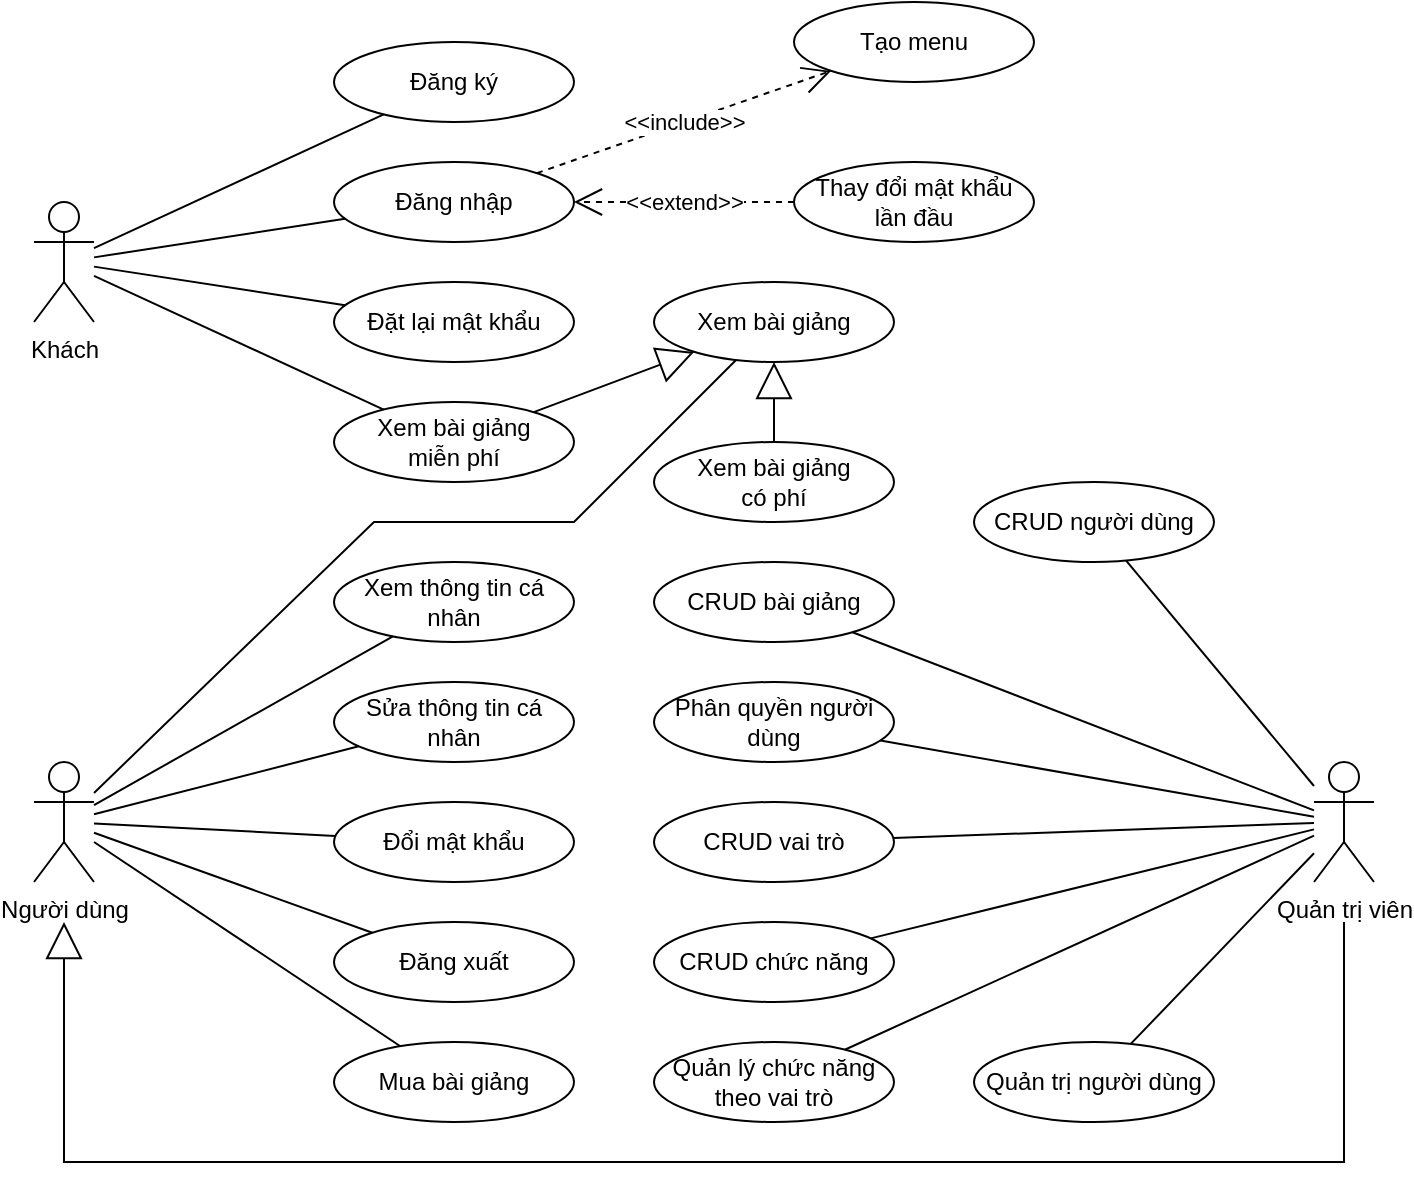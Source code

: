 <mxfile version="20.5.1" type="github" pages="2">
  <diagram id="xJYHhihHLI7nIDoQ8o4D" name="Page-1">
    <mxGraphModel dx="976" dy="587" grid="1" gridSize="10" guides="1" tooltips="1" connect="1" arrows="1" fold="1" page="1" pageScale="1" pageWidth="850" pageHeight="1100" math="0" shadow="0">
      <root>
        <mxCell id="0" />
        <mxCell id="1" parent="0" />
        <mxCell id="fvR2mFeVh4_XormhRoS0-1" value="Khách" style="shape=umlActor;verticalLabelPosition=bottom;verticalAlign=top;html=1;outlineConnect=0;" vertex="1" parent="1">
          <mxGeometry x="90" y="180" width="30" height="60" as="geometry" />
        </mxCell>
        <mxCell id="fvR2mFeVh4_XormhRoS0-2" value="Người dùng" style="shape=umlActor;verticalLabelPosition=bottom;verticalAlign=top;html=1;outlineConnect=0;" vertex="1" parent="1">
          <mxGeometry x="90" y="460" width="30" height="60" as="geometry" />
        </mxCell>
        <mxCell id="fvR2mFeVh4_XormhRoS0-3" value="Quản trị viên" style="shape=umlActor;verticalLabelPosition=bottom;verticalAlign=top;html=1;outlineConnect=0;" vertex="1" parent="1">
          <mxGeometry x="730" y="460" width="30" height="60" as="geometry" />
        </mxCell>
        <mxCell id="fvR2mFeVh4_XormhRoS0-6" value="Đăng ký" style="ellipse;whiteSpace=wrap;html=1;" vertex="1" parent="1">
          <mxGeometry x="240" y="100" width="120" height="40" as="geometry" />
        </mxCell>
        <mxCell id="fvR2mFeVh4_XormhRoS0-7" value="Đăng nhập" style="ellipse;whiteSpace=wrap;html=1;" vertex="1" parent="1">
          <mxGeometry x="240" y="160" width="120" height="40" as="geometry" />
        </mxCell>
        <mxCell id="fvR2mFeVh4_XormhRoS0-8" value="Thay đổi mật khẩu lần đầu" style="ellipse;whiteSpace=wrap;html=1;" vertex="1" parent="1">
          <mxGeometry x="470" y="160" width="120" height="40" as="geometry" />
        </mxCell>
        <mxCell id="fvR2mFeVh4_XormhRoS0-10" value="Tạo menu" style="ellipse;whiteSpace=wrap;html=1;" vertex="1" parent="1">
          <mxGeometry x="470" y="80" width="120" height="40" as="geometry" />
        </mxCell>
        <mxCell id="fvR2mFeVh4_XormhRoS0-13" value="&amp;lt;&amp;lt;include&amp;gt;&amp;gt;" style="endArrow=open;endSize=12;dashed=1;html=1;rounded=0;" edge="1" parent="1" source="fvR2mFeVh4_XormhRoS0-7" target="fvR2mFeVh4_XormhRoS0-10">
          <mxGeometry width="160" relative="1" as="geometry">
            <mxPoint x="360" y="100" as="sourcePoint" />
            <mxPoint x="520" y="59.5" as="targetPoint" />
          </mxGeometry>
        </mxCell>
        <mxCell id="fvR2mFeVh4_XormhRoS0-14" value="&amp;lt;&amp;lt;extend&amp;gt;&amp;gt;" style="endArrow=open;endSize=12;dashed=1;html=1;rounded=0;" edge="1" parent="1" source="fvR2mFeVh4_XormhRoS0-8" target="fvR2mFeVh4_XormhRoS0-7">
          <mxGeometry width="160" relative="1" as="geometry">
            <mxPoint x="390" y="120" as="sourcePoint" />
            <mxPoint x="550" y="120" as="targetPoint" />
          </mxGeometry>
        </mxCell>
        <mxCell id="fvR2mFeVh4_XormhRoS0-15" value="Đặt lại mật khẩu" style="ellipse;whiteSpace=wrap;html=1;" vertex="1" parent="1">
          <mxGeometry x="240" y="220" width="120" height="40" as="geometry" />
        </mxCell>
        <mxCell id="fvR2mFeVh4_XormhRoS0-16" value="" style="endArrow=none;html=1;rounded=0;" edge="1" parent="1" source="fvR2mFeVh4_XormhRoS0-1" target="fvR2mFeVh4_XormhRoS0-6">
          <mxGeometry width="50" height="50" relative="1" as="geometry">
            <mxPoint x="440" y="350" as="sourcePoint" />
            <mxPoint x="490" y="300" as="targetPoint" />
          </mxGeometry>
        </mxCell>
        <mxCell id="fvR2mFeVh4_XormhRoS0-17" value="" style="endArrow=none;html=1;rounded=0;" edge="1" parent="1" source="fvR2mFeVh4_XormhRoS0-1" target="fvR2mFeVh4_XormhRoS0-7">
          <mxGeometry width="50" height="50" relative="1" as="geometry">
            <mxPoint x="180" y="330" as="sourcePoint" />
            <mxPoint x="230" y="280" as="targetPoint" />
          </mxGeometry>
        </mxCell>
        <mxCell id="fvR2mFeVh4_XormhRoS0-18" value="" style="endArrow=none;html=1;rounded=0;" edge="1" parent="1" source="fvR2mFeVh4_XormhRoS0-1" target="fvR2mFeVh4_XormhRoS0-15">
          <mxGeometry width="50" height="50" relative="1" as="geometry">
            <mxPoint x="170" y="260" as="sourcePoint" />
            <mxPoint x="220" y="210" as="targetPoint" />
          </mxGeometry>
        </mxCell>
        <mxCell id="fvR2mFeVh4_XormhRoS0-19" value="Xem bài giảng" style="ellipse;whiteSpace=wrap;html=1;" vertex="1" parent="1">
          <mxGeometry x="400" y="220" width="120" height="40" as="geometry" />
        </mxCell>
        <mxCell id="fvR2mFeVh4_XormhRoS0-20" value="Xem bài giảng&lt;br&gt;miễn phí" style="ellipse;whiteSpace=wrap;html=1;" vertex="1" parent="1">
          <mxGeometry x="240" y="280" width="120" height="40" as="geometry" />
        </mxCell>
        <mxCell id="fvR2mFeVh4_XormhRoS0-21" value="Xem bài giảng&lt;br&gt;có phí" style="ellipse;whiteSpace=wrap;html=1;" vertex="1" parent="1">
          <mxGeometry x="400" y="300" width="120" height="40" as="geometry" />
        </mxCell>
        <mxCell id="fvR2mFeVh4_XormhRoS0-22" value="" style="endArrow=block;endSize=16;endFill=0;html=1;rounded=0;" edge="1" parent="1" source="fvR2mFeVh4_XormhRoS0-20" target="fvR2mFeVh4_XormhRoS0-19">
          <mxGeometry width="160" relative="1" as="geometry">
            <mxPoint x="390" y="310" as="sourcePoint" />
            <mxPoint x="550" y="310" as="targetPoint" />
          </mxGeometry>
        </mxCell>
        <mxCell id="fvR2mFeVh4_XormhRoS0-24" value="" style="endArrow=block;endSize=16;endFill=0;html=1;rounded=0;" edge="1" parent="1" source="fvR2mFeVh4_XormhRoS0-21" target="fvR2mFeVh4_XormhRoS0-19">
          <mxGeometry width="160" relative="1" as="geometry">
            <mxPoint x="310" y="370" as="sourcePoint" />
            <mxPoint x="310" y="330" as="targetPoint" />
          </mxGeometry>
        </mxCell>
        <mxCell id="fvR2mFeVh4_XormhRoS0-25" value="" style="endArrow=none;html=1;rounded=0;" edge="1" parent="1" source="fvR2mFeVh4_XormhRoS0-20" target="fvR2mFeVh4_XormhRoS0-1">
          <mxGeometry width="50" height="50" relative="1" as="geometry">
            <mxPoint x="440" y="330" as="sourcePoint" />
            <mxPoint x="140" y="120" as="targetPoint" />
          </mxGeometry>
        </mxCell>
        <mxCell id="fvR2mFeVh4_XormhRoS0-27" value="" style="endArrow=none;html=1;rounded=0;" edge="1" parent="1" source="fvR2mFeVh4_XormhRoS0-2" target="fvR2mFeVh4_XormhRoS0-19">
          <mxGeometry width="50" height="50" relative="1" as="geometry">
            <mxPoint x="240" y="510" as="sourcePoint" />
            <mxPoint x="290" y="460" as="targetPoint" />
            <Array as="points">
              <mxPoint x="260" y="340" />
              <mxPoint x="360" y="340" />
            </Array>
          </mxGeometry>
        </mxCell>
        <mxCell id="fvR2mFeVh4_XormhRoS0-28" value="Xem thông tin cá nhân" style="ellipse;whiteSpace=wrap;html=1;" vertex="1" parent="1">
          <mxGeometry x="240" y="360" width="120" height="40" as="geometry" />
        </mxCell>
        <mxCell id="fvR2mFeVh4_XormhRoS0-29" value="Sửa thông tin cá nhân" style="ellipse;whiteSpace=wrap;html=1;" vertex="1" parent="1">
          <mxGeometry x="240" y="420" width="120" height="40" as="geometry" />
        </mxCell>
        <mxCell id="fvR2mFeVh4_XormhRoS0-30" value="Đổi mật khẩu" style="ellipse;whiteSpace=wrap;html=1;" vertex="1" parent="1">
          <mxGeometry x="240" y="480" width="120" height="40" as="geometry" />
        </mxCell>
        <mxCell id="fvR2mFeVh4_XormhRoS0-31" value="Đăng xuất" style="ellipse;whiteSpace=wrap;html=1;" vertex="1" parent="1">
          <mxGeometry x="240" y="540" width="120" height="40" as="geometry" />
        </mxCell>
        <mxCell id="fvR2mFeVh4_XormhRoS0-32" value="" style="endArrow=none;html=1;rounded=0;" edge="1" parent="1" source="fvR2mFeVh4_XormhRoS0-28" target="fvR2mFeVh4_XormhRoS0-2">
          <mxGeometry width="50" height="50" relative="1" as="geometry">
            <mxPoint x="90" y="510" as="sourcePoint" />
            <mxPoint x="140" y="460" as="targetPoint" />
          </mxGeometry>
        </mxCell>
        <mxCell id="fvR2mFeVh4_XormhRoS0-33" value="" style="endArrow=none;html=1;rounded=0;" edge="1" parent="1" source="fvR2mFeVh4_XormhRoS0-29" target="fvR2mFeVh4_XormhRoS0-2">
          <mxGeometry width="50" height="50" relative="1" as="geometry">
            <mxPoint x="110" y="520" as="sourcePoint" />
            <mxPoint x="160" y="470" as="targetPoint" />
          </mxGeometry>
        </mxCell>
        <mxCell id="fvR2mFeVh4_XormhRoS0-34" value="" style="endArrow=none;html=1;rounded=0;" edge="1" parent="1" source="fvR2mFeVh4_XormhRoS0-2" target="fvR2mFeVh4_XormhRoS0-30">
          <mxGeometry width="50" height="50" relative="1" as="geometry">
            <mxPoint x="440" y="420" as="sourcePoint" />
            <mxPoint x="490" y="370" as="targetPoint" />
          </mxGeometry>
        </mxCell>
        <mxCell id="fvR2mFeVh4_XormhRoS0-35" value="" style="endArrow=none;html=1;rounded=0;" edge="1" parent="1" source="fvR2mFeVh4_XormhRoS0-2" target="fvR2mFeVh4_XormhRoS0-31">
          <mxGeometry width="50" height="50" relative="1" as="geometry">
            <mxPoint x="440" y="420" as="sourcePoint" />
            <mxPoint x="490" y="370" as="targetPoint" />
          </mxGeometry>
        </mxCell>
        <mxCell id="fvR2mFeVh4_XormhRoS0-36" value="Mua bài giảng" style="ellipse;whiteSpace=wrap;html=1;" vertex="1" parent="1">
          <mxGeometry x="240" y="600" width="120" height="40" as="geometry" />
        </mxCell>
        <mxCell id="fvR2mFeVh4_XormhRoS0-37" value="" style="endArrow=none;html=1;rounded=0;" edge="1" parent="1" source="fvR2mFeVh4_XormhRoS0-2" target="fvR2mFeVh4_XormhRoS0-36">
          <mxGeometry width="50" height="50" relative="1" as="geometry">
            <mxPoint x="440" y="420" as="sourcePoint" />
            <mxPoint x="490" y="370" as="targetPoint" />
          </mxGeometry>
        </mxCell>
        <mxCell id="fvR2mFeVh4_XormhRoS0-38" value="CRUD người dùng" style="ellipse;whiteSpace=wrap;html=1;" vertex="1" parent="1">
          <mxGeometry x="560" y="320" width="120" height="40" as="geometry" />
        </mxCell>
        <mxCell id="fvR2mFeVh4_XormhRoS0-39" value="CRUD bài giảng" style="ellipse;whiteSpace=wrap;html=1;" vertex="1" parent="1">
          <mxGeometry x="400" y="360" width="120" height="40" as="geometry" />
        </mxCell>
        <mxCell id="fvR2mFeVh4_XormhRoS0-40" value="Phân quyền người dùng" style="ellipse;whiteSpace=wrap;html=1;" vertex="1" parent="1">
          <mxGeometry x="400" y="420" width="120" height="40" as="geometry" />
        </mxCell>
        <mxCell id="fvR2mFeVh4_XormhRoS0-41" value="CRUD vai trò" style="ellipse;whiteSpace=wrap;html=1;" vertex="1" parent="1">
          <mxGeometry x="400" y="480" width="120" height="40" as="geometry" />
        </mxCell>
        <mxCell id="fvR2mFeVh4_XormhRoS0-42" value="CRUD chức năng" style="ellipse;whiteSpace=wrap;html=1;" vertex="1" parent="1">
          <mxGeometry x="400" y="540" width="120" height="40" as="geometry" />
        </mxCell>
        <mxCell id="fvR2mFeVh4_XormhRoS0-43" value="Quản lý chức năng theo vai trò" style="ellipse;whiteSpace=wrap;html=1;" vertex="1" parent="1">
          <mxGeometry x="400" y="600" width="120" height="40" as="geometry" />
        </mxCell>
        <mxCell id="fvR2mFeVh4_XormhRoS0-44" value="Quản trị người dùng" style="ellipse;whiteSpace=wrap;html=1;" vertex="1" parent="1">
          <mxGeometry x="560" y="600" width="120" height="40" as="geometry" />
        </mxCell>
        <mxCell id="fvR2mFeVh4_XormhRoS0-45" value="" style="endArrow=none;html=1;rounded=0;" edge="1" parent="1" source="fvR2mFeVh4_XormhRoS0-42" target="fvR2mFeVh4_XormhRoS0-3">
          <mxGeometry width="50" height="50" relative="1" as="geometry">
            <mxPoint x="440" y="400" as="sourcePoint" />
            <mxPoint x="490" y="350" as="targetPoint" />
          </mxGeometry>
        </mxCell>
        <mxCell id="fvR2mFeVh4_XormhRoS0-46" value="" style="endArrow=none;html=1;rounded=0;" edge="1" parent="1" source="fvR2mFeVh4_XormhRoS0-41" target="fvR2mFeVh4_XormhRoS0-3">
          <mxGeometry width="50" height="50" relative="1" as="geometry">
            <mxPoint x="440" y="400" as="sourcePoint" />
            <mxPoint x="490" y="350" as="targetPoint" />
          </mxGeometry>
        </mxCell>
        <mxCell id="fvR2mFeVh4_XormhRoS0-47" value="" style="endArrow=none;html=1;rounded=0;" edge="1" parent="1" source="fvR2mFeVh4_XormhRoS0-40" target="fvR2mFeVh4_XormhRoS0-3">
          <mxGeometry width="50" height="50" relative="1" as="geometry">
            <mxPoint x="440" y="400" as="sourcePoint" />
            <mxPoint x="490" y="350" as="targetPoint" />
          </mxGeometry>
        </mxCell>
        <mxCell id="fvR2mFeVh4_XormhRoS0-48" value="" style="endArrow=none;html=1;rounded=0;" edge="1" parent="1" source="fvR2mFeVh4_XormhRoS0-39" target="fvR2mFeVh4_XormhRoS0-3">
          <mxGeometry width="50" height="50" relative="1" as="geometry">
            <mxPoint x="440" y="400" as="sourcePoint" />
            <mxPoint x="490" y="350" as="targetPoint" />
          </mxGeometry>
        </mxCell>
        <mxCell id="fvR2mFeVh4_XormhRoS0-49" value="" style="endArrow=none;html=1;rounded=0;" edge="1" parent="1" source="fvR2mFeVh4_XormhRoS0-38" target="fvR2mFeVh4_XormhRoS0-3">
          <mxGeometry width="50" height="50" relative="1" as="geometry">
            <mxPoint x="440" y="400" as="sourcePoint" />
            <mxPoint x="490" y="350" as="targetPoint" />
          </mxGeometry>
        </mxCell>
        <mxCell id="fvR2mFeVh4_XormhRoS0-50" value="" style="endArrow=none;html=1;rounded=0;" edge="1" parent="1" source="fvR2mFeVh4_XormhRoS0-43" target="fvR2mFeVh4_XormhRoS0-3">
          <mxGeometry width="50" height="50" relative="1" as="geometry">
            <mxPoint x="440" y="400" as="sourcePoint" />
            <mxPoint x="490" y="350" as="targetPoint" />
          </mxGeometry>
        </mxCell>
        <mxCell id="fvR2mFeVh4_XormhRoS0-51" value="" style="endArrow=none;html=1;rounded=0;" edge="1" parent="1" source="fvR2mFeVh4_XormhRoS0-44" target="fvR2mFeVh4_XormhRoS0-3">
          <mxGeometry width="50" height="50" relative="1" as="geometry">
            <mxPoint x="440" y="400" as="sourcePoint" />
            <mxPoint x="490" y="350" as="targetPoint" />
          </mxGeometry>
        </mxCell>
        <mxCell id="fvR2mFeVh4_XormhRoS0-52" value="" style="endArrow=block;endSize=16;endFill=0;html=1;rounded=0;" edge="1" parent="1">
          <mxGeometry width="160" relative="1" as="geometry">
            <mxPoint x="745" y="540" as="sourcePoint" />
            <mxPoint x="105" y="540" as="targetPoint" />
            <Array as="points">
              <mxPoint x="745" y="660" />
              <mxPoint x="105" y="660" />
            </Array>
          </mxGeometry>
        </mxCell>
      </root>
    </mxGraphModel>
  </diagram>
  <diagram id="k-SjtLy5yDHI6ORb3rEg" name="Page-2">
    <mxGraphModel dx="976" dy="587" grid="1" gridSize="10" guides="1" tooltips="1" connect="1" arrows="1" fold="1" page="1" pageScale="1" pageWidth="850" pageHeight="1100" math="0" shadow="0">
      <root>
        <mxCell id="0" />
        <mxCell id="1" parent="0" />
      </root>
    </mxGraphModel>
  </diagram>
</mxfile>
